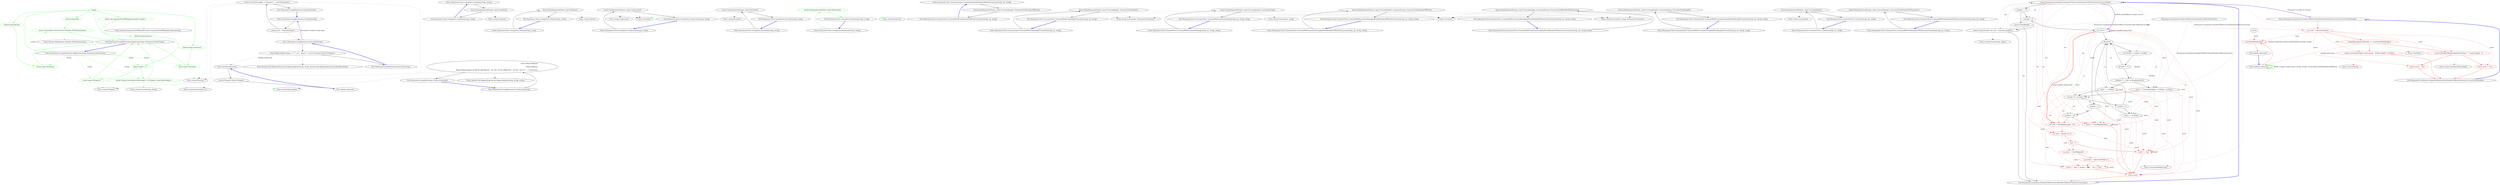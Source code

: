 digraph  {
d1 [label=casing, span="19-19", cluster="Humanizer.CasingExtensions.ApplyCase(string, Humanizer.LetterCasing)", color=green, community=0];
d0 [label="Entry Humanizer.CasingExtensions.ApplyCase(string, Humanizer.LetterCasing)", span="17-17", cluster="Humanizer.CasingExtensions.ApplyCase(string, Humanizer.LetterCasing)"];
d2 [label="LetterCasing.Title", span="21-21", cluster="Humanizer.CasingExtensions.ApplyCase(string, Humanizer.LetterCasing)", color=green, community=0];
d4 [label="LetterCasing.LowerCase", span="24-24", cluster="Humanizer.CasingExtensions.ApplyCase(string, Humanizer.LetterCasing)", color=green, community=0];
d6 [label="LetterCasing.AllCaps", span="27-27", cluster="Humanizer.CasingExtensions.ApplyCase(string, Humanizer.LetterCasing)", color=green, community=0];
d8 [label="LetterCasing.Sentence", span="30-30", cluster="Humanizer.CasingExtensions.ApplyCase(string, Humanizer.LetterCasing)", color=green, community=0];
d12 [label="throw new ArgumentOutOfRangeException(''casing'');", span="37-37", cluster="Humanizer.CasingExtensions.ApplyCase(string, Humanizer.LetterCasing)", color=green, community=0];
d3 [label="return CultureInfo.CurrentCulture.TextInfo.ToTitleCase(input);", span="22-22", cluster="Humanizer.CasingExtensions.ApplyCase(string, Humanizer.LetterCasing)", color=green, community=0];
d13 [label="Exit Humanizer.CasingExtensions.ApplyCase(string, Humanizer.LetterCasing)", span="17-17", cluster="Humanizer.CasingExtensions.ApplyCase(string, Humanizer.LetterCasing)"];
d14 [label="Entry System.Globalization.TextInfo.ToTitleCase(string)", span="0-0", cluster="System.Globalization.TextInfo.ToTitleCase(string)"];
d5 [label="return input.ToLower();", span="25-25", cluster="Humanizer.CasingExtensions.ApplyCase(string, Humanizer.LetterCasing)", color=green, community=0];
d15 [label="Entry string.ToLower()", span="0-0", cluster="string.ToLower()"];
d7 [label="return input.ToUpper();", span="28-28", cluster="Humanizer.CasingExtensions.ApplyCase(string, Humanizer.LetterCasing)", color=green, community=0];
d16 [label="Entry string.ToUpper()", span="0-0", cluster="string.ToUpper()"];
d9 [label="input.Length >= 1", span="31-31", cluster="Humanizer.CasingExtensions.ApplyCase(string, Humanizer.LetterCasing)", color=green, community=0];
d10 [label="return String.Concat(input.Substring(0, 1).ToUpper(), input.Substring(1));", span="32-32", cluster="Humanizer.CasingExtensions.ApplyCase(string, Humanizer.LetterCasing)", color=green, community=0];
d11 [label="return input.ToUpper();", span="34-34", cluster="Humanizer.CasingExtensions.ApplyCase(string, Humanizer.LetterCasing)", color=green, community=0];
d17 [label="Entry string.Substring(int, int)", span="0-0", cluster="string.Substring(int, int)"];
d18 [label="Entry string.Substring(int)", span="0-0", cluster="string.Substring(int)"];
d19 [label="Entry string.Concat(string, string)", span="0-0", cluster="string.Concat(string, string)"];
d20 [label="Entry System.ArgumentOutOfRangeException.ArgumentOutOfRangeException(string)", span="0-0", cluster="System.ArgumentOutOfRangeException.ArgumentOutOfRangeException(string)"];
d34 [label="return word.Substring(0, 1).ToLower() + word.Substring(1);", span="69-69", cluster="Humanizer.CasingExtensions.Camelize(string)"];
d37 [label="return Regex.Replace(\r\n                Regex.Replace(\r\n                    Regex.Replace(input, @''([A-Z]+)([A-Z][a-z])'', ''$1_$2''), @''([a-z\d])([A-Z])'', ''$1_$2''), @''[-\s]'', ''_'').ToLower();", span="79-81", cluster="Humanizer.CasingExtensions.Underscore(string)"];
d30 [label="match.Groups[1].Value.ToUpper()", span="58-58", cluster="lambda expression"];
d33 [label="string word = Pascalize(input)", span="68-68", cluster="Humanizer.CasingExtensions.Camelize(string)"];
d35 [label="Exit Humanizer.CasingExtensions.Camelize(string)", span="66-66", cluster="Humanizer.CasingExtensions.Camelize(string)"];
d36 [label="Entry Humanizer.CasingExtensions.Underscore(string)", span="77-77", cluster="Humanizer.CasingExtensions.Underscore(string)"];
d38 [label="Exit Humanizer.CasingExtensions.Underscore(string)", span="77-77", cluster="Humanizer.CasingExtensions.Underscore(string)"];
d39 [label="Entry System.Text.RegularExpressions.Regex.Replace(string, string, string)", span="0-0", cluster="System.Text.RegularExpressions.Regex.Replace(string, string, string)"];
d29 [label="Entry lambda expression", span="58-58", cluster="lambda expression"];
d31 [label="Exit lambda expression", span="58-58", cluster="lambda expression"];
d32 [label="Entry Humanizer.CasingExtensions.Camelize(string)", span="66-66", cluster="Humanizer.CasingExtensions.Camelize(string)"];
d25 [label="Entry Humanizer.CasingExtensions.Pascalize(string)", span="56-56", cluster="Humanizer.CasingExtensions.Pascalize(string)"];
d26 [label="return Regex.Replace(input, ''(?:^|_)(.)'', match => match.Groups[1].Value.ToUpper());", span="58-58", cluster="Humanizer.CasingExtensions.Pascalize(string)"];
d27 [label="Exit Humanizer.CasingExtensions.Pascalize(string)", span="56-56", cluster="Humanizer.CasingExtensions.Pascalize(string)"];
d28 [label="Entry System.Text.RegularExpressions.Regex.Replace(string, string, System.Text.RegularExpressions.MatchEvaluator)", span="0-0", cluster="System.Text.RegularExpressions.Regex.Replace(string, string, System.Text.RegularExpressions.MatchEvaluator)"];
m0_9 [label="Entry Humanizer.Tests.CasingTests.Camelize(string, string)", span="40-40", cluster="Humanizer.Tests.CasingTests.Camelize(string, string)", file="CasingTests.cs"];
m0_10 [label="Assert.Equal(expectedOutput, input.Camelize())", span="42-42", cluster="Humanizer.Tests.CasingTests.Camelize(string, string)", file="CasingTests.cs"];
m0_11 [label="Exit Humanizer.Tests.CasingTests.Camelize(string, string)", span="40-40", cluster="Humanizer.Tests.CasingTests.Camelize(string, string)", file="CasingTests.cs"];
m0_13 [label="Entry Humanizer.Tests.CasingTests.Titleize(string, string)", span="53-53", cluster="Humanizer.Tests.CasingTests.Titleize(string, string)", file="CasingTests.cs"];
m0_14 [label="Assert.Equal(expectedOuput, input.Titleize())", span="55-55", cluster="Humanizer.Tests.CasingTests.Titleize(string, string)", file="CasingTests.cs"];
m0_15 [label="Exit Humanizer.Tests.CasingTests.Titleize(string, string)", span="53-53", cluster="Humanizer.Tests.CasingTests.Titleize(string, string)", file="CasingTests.cs"];
m0_12 [label="Entry string.Camelize()", span="66-66", cluster="string.Camelize()", file="CasingTests.cs"];
m0_20 [label="Entry string.Underscore()", span="77-77", cluster="string.Underscore()", file="CasingTests.cs"];
m0_17 [label="Entry Humanizer.Tests.CasingTests.Underscore(string, string)", span="64-64", cluster="Humanizer.Tests.CasingTests.Underscore(string, string)", file="CasingTests.cs"];
m0_18 [label="Assert.Equal(expectedOuput, input.Underscore())", span="66-66", cluster="Humanizer.Tests.CasingTests.Underscore(string, string)", file="CasingTests.cs"];
m0_19 [label="Exit Humanizer.Tests.CasingTests.Underscore(string, string)", span="64-64", cluster="Humanizer.Tests.CasingTests.Underscore(string, string)", file="CasingTests.cs"];
m0_3 [label="Entry string.Dasherize()", span="89-89", cluster="string.Dasherize()", file="CasingTests.cs"];
m0_4 [label="Entry Unk.Equal", span="", cluster="Unk.Equal", file="CasingTests.cs"];
m0_5 [label="Entry Humanizer.Tests.CasingTests.Pascalize(string, string)", span="26-26", cluster="Humanizer.Tests.CasingTests.Pascalize(string, string)", file="CasingTests.cs"];
m0_6 [label="Assert.Equal(expectedOutput, input.Pascalize())", span="28-28", cluster="Humanizer.Tests.CasingTests.Pascalize(string, string)", file="CasingTests.cs"];
m0_7 [label="Exit Humanizer.Tests.CasingTests.Pascalize(string, string)", span="26-26", cluster="Humanizer.Tests.CasingTests.Pascalize(string, string)", file="CasingTests.cs"];
m0_8 [label="Entry string.Pascalize()", span="56-56", cluster="string.Pascalize()", file="CasingTests.cs"];
m0_0 [label="Entry Humanizer.Tests.CasingTests.Dasherize(string, string)", span="13-13", cluster="Humanizer.Tests.CasingTests.Dasherize(string, string)", file="CasingTests.cs"];
m0_1 [label="Assert.Equal(expectedOutput, input.Dasherize())", span="15-15", cluster="Humanizer.Tests.CasingTests.Dasherize(string, string)", color=green, community=0, file="CasingTests.cs"];
m0_2 [label="Exit Humanizer.Tests.CasingTests.Dasherize(string, string)", span="13-13", cluster="Humanizer.Tests.CasingTests.Dasherize(string, string)", file="CasingTests.cs"];
m0_16 [label="Entry string.Titleize()", span="46-46", cluster="string.Titleize()", file="CasingTests.cs"];
m1_12 [label="Entry Humanizer.Tests.TruncatorTests.TruncateWithFixedNumberOfWordsTruncator(string, int, string)", span="51-51", cluster="Humanizer.Tests.TruncatorTests.TruncateWithFixedNumberOfWordsTruncator(string, int, string)", file="InflectorExtensions.cs"];
m1_13 [label="Assert.Equal(expectedOutput, input.Truncate(length, Truncator.FixedNumberOfWords))", span="53-53", cluster="Humanizer.Tests.TruncatorTests.TruncateWithFixedNumberOfWordsTruncator(string, int, string)", file="InflectorExtensions.cs"];
m1_14 [label="Exit Humanizer.Tests.TruncatorTests.TruncateWithFixedNumberOfWordsTruncator(string, int, string)", span="51-51", cluster="Humanizer.Tests.TruncatorTests.TruncateWithFixedNumberOfWordsTruncator(string, int, string)", file="InflectorExtensions.cs"];
m1_15 [label="Entry Humanizer.Tests.TruncatorTests.TruncateWithTruncationString(string, int, string, string)", span="65-65", cluster="Humanizer.Tests.TruncatorTests.TruncateWithTruncationString(string, int, string, string)", file="InflectorExtensions.cs"];
m1_16 [label="Assert.Equal(expectedOutput, input.Truncate(length, truncationString))", span="67-67", cluster="Humanizer.Tests.TruncatorTests.TruncateWithTruncationString(string, int, string, string)", file="InflectorExtensions.cs"];
m1_17 [label="Exit Humanizer.Tests.TruncatorTests.TruncateWithTruncationString(string, int, string, string)", span="65-65", cluster="Humanizer.Tests.TruncatorTests.TruncateWithTruncationString(string, int, string, string)", file="InflectorExtensions.cs"];
m1_8 [label="Entry string.Truncate(int, Humanizer.ITruncator)", span="27-27", cluster="string.Truncate(int, Humanizer.ITruncator)", file="InflectorExtensions.cs"];
m1_22 [label="Entry string.Truncate(int, string, Humanizer.ITruncator)", span="52-52", cluster="string.Truncate(int, string, Humanizer.ITruncator)", file="InflectorExtensions.cs"];
m1_4 [label="Entry Unk.Equal", span="", cluster="Unk.Equal", file="InflectorExtensions.cs"];
m1_26 [label="Entry Humanizer.Tests.TruncatorTests.TruncateWithTruncationStringAndFixedNumberOfWordsTruncator(string, int, string, string)", span="110-110", cluster="Humanizer.Tests.TruncatorTests.TruncateWithTruncationStringAndFixedNumberOfWordsTruncator(string, int, string, string)", file="InflectorExtensions.cs"];
m1_27 [label="Assert.Equal(expectedOutput, input.Truncate(length, truncationString, Truncator.FixedNumberOfWords))", span="112-112", cluster="Humanizer.Tests.TruncatorTests.TruncateWithTruncationStringAndFixedNumberOfWordsTruncator(string, int, string, string)", file="InflectorExtensions.cs"];
m1_28 [label="Exit Humanizer.Tests.TruncatorTests.TruncateWithTruncationStringAndFixedNumberOfWordsTruncator(string, int, string, string)", span="110-110", cluster="Humanizer.Tests.TruncatorTests.TruncateWithTruncationStringAndFixedNumberOfWordsTruncator(string, int, string, string)", file="InflectorExtensions.cs"];
m1_5 [label="Entry Humanizer.Tests.TruncatorTests.TruncateWithFixedLengthTruncator(string, int, string)", span="26-26", cluster="Humanizer.Tests.TruncatorTests.TruncateWithFixedLengthTruncator(string, int, string)", file="InflectorExtensions.cs"];
m1_6 [label="Assert.Equal(expectedOutput, input.Truncate(length, Truncator.FixedLength))", span="28-28", cluster="Humanizer.Tests.TruncatorTests.TruncateWithFixedLengthTruncator(string, int, string)", file="InflectorExtensions.cs"];
m1_7 [label="Exit Humanizer.Tests.TruncatorTests.TruncateWithFixedLengthTruncator(string, int, string)", span="26-26", cluster="Humanizer.Tests.TruncatorTests.TruncateWithFixedLengthTruncator(string, int, string)", file="InflectorExtensions.cs"];
m1_23 [label="Entry Humanizer.Tests.TruncatorTests.TruncateWithTruncationStringAndFixedNumberOfCharactersTruncator(string, int, string, string)", span="95-95", cluster="Humanizer.Tests.TruncatorTests.TruncateWithTruncationStringAndFixedNumberOfCharactersTruncator(string, int, string, string)", file="InflectorExtensions.cs"];
m1_24 [label="Assert.Equal(expectedOutput, input.Truncate(length, truncationString, Truncator.FixedNumberOfCharacters))", span="97-97", cluster="Humanizer.Tests.TruncatorTests.TruncateWithTruncationStringAndFixedNumberOfCharactersTruncator(string, int, string, string)", file="InflectorExtensions.cs"];
m1_25 [label="Exit Humanizer.Tests.TruncatorTests.TruncateWithTruncationStringAndFixedNumberOfCharactersTruncator(string, int, string, string)", span="95-95", cluster="Humanizer.Tests.TruncatorTests.TruncateWithTruncationStringAndFixedNumberOfCharactersTruncator(string, int, string, string)", file="InflectorExtensions.cs"];
m1_0 [label="Entry Humanizer.Tests.TruncatorTests.Truncate(string, int, string)", span="14-14", cluster="Humanizer.Tests.TruncatorTests.Truncate(string, int, string)", file="InflectorExtensions.cs"];
m1_1 [label="Assert.Equal(expectedOutput, input.Truncate(length))", span="16-16", cluster="Humanizer.Tests.TruncatorTests.Truncate(string, int, string)", file="InflectorExtensions.cs"];
m1_2 [label="Exit Humanizer.Tests.TruncatorTests.Truncate(string, int, string)", span="14-14", cluster="Humanizer.Tests.TruncatorTests.Truncate(string, int, string)", file="InflectorExtensions.cs"];
m1_18 [label="Entry string.Truncate(int, string)", span="39-39", cluster="string.Truncate(int, string)", file="InflectorExtensions.cs"];
m1_3 [label="Entry string.Truncate(int)", span="15-15", cluster="string.Truncate(int)", file="InflectorExtensions.cs"];
m1_19 [label="Entry Humanizer.Tests.TruncatorTests.TruncateWithTruncationStringAndFixedLengthTruncator(string, int, string, string)", span="80-80", cluster="Humanizer.Tests.TruncatorTests.TruncateWithTruncationStringAndFixedLengthTruncator(string, int, string, string)", file="InflectorExtensions.cs"];
m1_20 [label="Assert.Equal(expectedOutput, input.Truncate(length, truncationString, Truncator.FixedLength))", span="82-82", cluster="Humanizer.Tests.TruncatorTests.TruncateWithTruncationStringAndFixedLengthTruncator(string, int, string, string)", file="InflectorExtensions.cs"];
m1_21 [label="Exit Humanizer.Tests.TruncatorTests.TruncateWithTruncationStringAndFixedLengthTruncator(string, int, string, string)", span="80-80", cluster="Humanizer.Tests.TruncatorTests.TruncateWithTruncationStringAndFixedLengthTruncator(string, int, string, string)", file="InflectorExtensions.cs"];
m1_9 [label="Entry Humanizer.Tests.TruncatorTests.TruncateWithFixedNumberOfCharactersTruncator(string, int, string)", span="38-38", cluster="Humanizer.Tests.TruncatorTests.TruncateWithFixedNumberOfCharactersTruncator(string, int, string)", file="InflectorExtensions.cs"];
m1_10 [label="Assert.Equal(expectedOutput, input.Truncate(length, Truncator.FixedNumberOfCharacters))", span="40-40", cluster="Humanizer.Tests.TruncatorTests.TruncateWithFixedNumberOfCharactersTruncator(string, int, string)", file="InflectorExtensions.cs"];
m1_11 [label="Exit Humanizer.Tests.TruncatorTests.TruncateWithFixedNumberOfCharactersTruncator(string, int, string)", span="38-38", cluster="Humanizer.Tests.TruncatorTests.TruncateWithFixedNumberOfCharactersTruncator(string, int, string)", file="InflectorExtensions.cs"];
m4_0 [label="Entry Humanizer.Localisation.NumberToWords.DutchNumberToWordsConverter.Convert(int)", span="33-33", cluster="Humanizer.Localisation.NumberToWords.DutchNumberToWordsConverter.Convert(int)", file="StringHumanizeExtensions.cs"];
m4_1 [label="number == 0", span="35-35", cluster="Humanizer.Localisation.NumberToWords.DutchNumberToWordsConverter.Convert(int)", file="StringHumanizeExtensions.cs"];
m4_3 [label="number < 0", span="38-38", cluster="Humanizer.Localisation.NumberToWords.DutchNumberToWordsConverter.Convert(int)", file="StringHumanizeExtensions.cs"];
m4_4 [label="return string.Format(''min {0}'', Convert(-number));", span="39-39", cluster="Humanizer.Localisation.NumberToWords.DutchNumberToWordsConverter.Convert(int)", file="StringHumanizeExtensions.cs"];
m4_7 [label="var divided = number / m.Value", span="45-45", cluster="Humanizer.Localisation.NumberToWords.DutchNumberToWordsConverter.Convert(int)", file="StringHumanizeExtensions.cs"];
m4_12 [label="number %= m.Value", span="55-55", cluster="Humanizer.Localisation.NumberToWords.DutchNumberToWordsConverter.Convert(int)", file="StringHumanizeExtensions.cs"];
m4_15 [label="number > 0", span="60-60", cluster="Humanizer.Localisation.NumberToWords.DutchNumberToWordsConverter.Convert(int)", file="StringHumanizeExtensions.cs"];
m4_16 [label="number < 20", span="62-62", cluster="Humanizer.Localisation.NumberToWords.DutchNumberToWordsConverter.Convert(int)", file="StringHumanizeExtensions.cs"];
m4_17 [label="word += UnitsMap[number]", span="63-63", cluster="Humanizer.Localisation.NumberToWords.DutchNumberToWordsConverter.Convert(int)", color=red, community=0, file="StringHumanizeExtensions.cs"];
m4_18 [label="var tens = TensMap[number / 10]", span="66-66", cluster="Humanizer.Localisation.NumberToWords.DutchNumberToWordsConverter.Convert(int)", color=red, community=0, file="StringHumanizeExtensions.cs"];
m4_19 [label="var unit = number % 10", span="67-67", cluster="Humanizer.Localisation.NumberToWords.DutchNumberToWordsConverter.Convert(int)", color=red, community=0, file="StringHumanizeExtensions.cs"];
m4_2 [label="return UnitsMap[0];", span="36-36", cluster="Humanizer.Localisation.NumberToWords.DutchNumberToWordsConverter.Convert(int)", file="StringHumanizeExtensions.cs"];
m4_5 [label="var word = ''''", span="41-41", cluster="Humanizer.Localisation.NumberToWords.DutchNumberToWordsConverter.Convert(int)", file="StringHumanizeExtensions.cs"];
m4_6 [label=Hunderds, span="43-43", cluster="Humanizer.Localisation.NumberToWords.DutchNumberToWordsConverter.Convert(int)", file="StringHumanizeExtensions.cs"];
m4_10 [label="word += m.Name", span="51-51", cluster="Humanizer.Localisation.NumberToWords.DutchNumberToWordsConverter.Convert(int)", file="StringHumanizeExtensions.cs"];
m4_11 [label="word += Convert(divided) + m.Prefix + m.Name", span="53-53", cluster="Humanizer.Localisation.NumberToWords.DutchNumberToWordsConverter.Convert(int)", file="StringHumanizeExtensions.cs"];
m4_23 [label="word += units + (trema ? ''�n'' : ''en'') + tens", span="72-72", cluster="Humanizer.Localisation.NumberToWords.DutchNumberToWordsConverter.Convert(int)", color=red, community=0, file="StringHumanizeExtensions.cs"];
m4_24 [label="word += tens", span="75-75", cluster="Humanizer.Localisation.NumberToWords.DutchNumberToWordsConverter.Convert(int)", color=red, community=0, file="StringHumanizeExtensions.cs"];
m4_25 [label="return word;", span="79-79", cluster="Humanizer.Localisation.NumberToWords.DutchNumberToWordsConverter.Convert(int)", color=red, community=0, file="StringHumanizeExtensions.cs"];
m4_9 [label="divided == 1 && !m.DisplayOneUnit", span="50-50", cluster="Humanizer.Localisation.NumberToWords.DutchNumberToWordsConverter.Convert(int)", file="StringHumanizeExtensions.cs"];
m4_14 [label="word += m.Postfix", span="57-57", cluster="Humanizer.Localisation.NumberToWords.DutchNumberToWordsConverter.Convert(int)", file="StringHumanizeExtensions.cs"];
m4_8 [label="divided <= 0", span="47-47", cluster="Humanizer.Localisation.NumberToWords.DutchNumberToWordsConverter.Convert(int)", file="StringHumanizeExtensions.cs"];
m4_13 [label="number > 0", span="56-56", cluster="Humanizer.Localisation.NumberToWords.DutchNumberToWordsConverter.Convert(int)", file="StringHumanizeExtensions.cs"];
m4_20 [label="unit > 0", span="68-68", cluster="Humanizer.Localisation.NumberToWords.DutchNumberToWordsConverter.Convert(int)", color=red, community=0, file="StringHumanizeExtensions.cs"];
m4_21 [label="var units = UnitsMap[unit]", span="70-70", cluster="Humanizer.Localisation.NumberToWords.DutchNumberToWordsConverter.Convert(int)", color=red, community=0, file="StringHumanizeExtensions.cs"];
m4_22 [label="var trema = units.EndsWith(''e'')", span="71-71", cluster="Humanizer.Localisation.NumberToWords.DutchNumberToWordsConverter.Convert(int)", color=red, community=0, file="StringHumanizeExtensions.cs"];
m4_26 [label="Exit Humanizer.Localisation.NumberToWords.DutchNumberToWordsConverter.Convert(int)", span="33-33", cluster="Humanizer.Localisation.NumberToWords.DutchNumberToWordsConverter.Convert(int)", file="StringHumanizeExtensions.cs"];
m4_28 [label="Entry string.EndsWith(string)", span="0-0", cluster="string.EndsWith(string)", file="StringHumanizeExtensions.cs"];
m4_38 [label="Entry Unk.Substring", span="", cluster="Unk.Substring", file="StringHumanizeExtensions.cs"];
m4_29 [label="Entry Humanizer.Localisation.NumberToWords.DutchNumberToWordsConverter.ConvertToOrdinal(int)", span="91-91", cluster="Humanizer.Localisation.NumberToWords.DutchNumberToWordsConverter.ConvertToOrdinal(int)", file="StringHumanizeExtensions.cs"];
m4_30 [label="var word = Convert(number)", span="93-93", cluster="Humanizer.Localisation.NumberToWords.DutchNumberToWordsConverter.ConvertToOrdinal(int)", color=red, community=0, file="StringHumanizeExtensions.cs"];
m4_31 [label="OrdinalExceptions.Where(kv => word.EndsWith(kv.Key))", span="95-95", cluster="Humanizer.Localisation.NumberToWords.DutchNumberToWordsConverter.ConvertToOrdinal(int)", color=red, community=0, file="StringHumanizeExtensions.cs"];
m4_32 [label="return word.Substring(0, word.Length - kv.Key.Length) + kv.Value;", span="98-98", cluster="Humanizer.Localisation.NumberToWords.DutchNumberToWordsConverter.ConvertToOrdinal(int)", color=red, community=0, file="StringHumanizeExtensions.cs"];
m4_33 [label="word.LastIndexOfAny(EndingCharForSte) == (word.Length - 1)", span="104-104", cluster="Humanizer.Localisation.NumberToWords.DutchNumberToWordsConverter.ConvertToOrdinal(int)", color=red, community=0, file="StringHumanizeExtensions.cs"];
m4_34 [label="return word + ''ste'';", span="105-105", cluster="Humanizer.Localisation.NumberToWords.DutchNumberToWordsConverter.ConvertToOrdinal(int)", color=red, community=0, file="StringHumanizeExtensions.cs"];
m4_35 [label="return word + ''de'';", span="107-107", cluster="Humanizer.Localisation.NumberToWords.DutchNumberToWordsConverter.ConvertToOrdinal(int)", color=red, community=0, file="StringHumanizeExtensions.cs"];
m4_36 [label="Exit Humanizer.Localisation.NumberToWords.DutchNumberToWordsConverter.ConvertToOrdinal(int)", span="91-91", cluster="Humanizer.Localisation.NumberToWords.DutchNumberToWordsConverter.ConvertToOrdinal(int)", file="StringHumanizeExtensions.cs"];
m4_40 [label="Entry lambda expression", span="95-95", cluster="lambda expression", file="StringHumanizeExtensions.cs"];
m4_41 [label="word.EndsWith(kv.Key)", span="95-95", cluster="lambda expression", color=red, community=0, file="StringHumanizeExtensions.cs"];
m4_42 [label="Exit lambda expression", span="95-95", cluster="lambda expression", file="StringHumanizeExtensions.cs"];
m4_39 [label="Entry string.LastIndexOfAny(char[])", span="0-0", cluster="string.LastIndexOfAny(char[])", file="StringHumanizeExtensions.cs"];
m4_27 [label="Entry string.Format(string, object)", span="0-0", cluster="string.Format(string, object)", file="StringHumanizeExtensions.cs"];
m4_37 [label="Entry Unk.Where", span="", cluster="Unk.Where", file="StringHumanizeExtensions.cs"];
m4_43 [label="Humanizer.Localisation.NumberToWords.DutchNumberToWordsConverter", span="", file="StringHumanizeExtensions.cs"];
m4_44 [label=word, span="", file="StringHumanizeExtensions.cs"];
d1 -> d2  [key=0, style=solid, color=green];
d1 -> d4  [key=0, style=solid, color=green];
d1 -> d6  [key=0, style=solid, color=green];
d1 -> d8  [key=0, style=solid, color=green];
d1 -> d12  [key=0, style=solid, color=green];
d0 -> d1  [key=0, style=solid, color=green];
d0 -> d3  [key=1, style=dashed, color=green, label=string];
d0 -> d5  [key=1, style=dashed, color=green, label=string];
d0 -> d7  [key=1, style=dashed, color=green, label=string];
d0 -> d9  [key=1, style=dashed, color=green, label=string];
d0 -> d10  [key=1, style=dashed, color=green, label=string];
d0 -> d11  [key=1, style=dashed, color=green, label=string];
d2 -> d3  [key=0, style=solid, color=green];
d4 -> d5  [key=0, style=solid, color=green];
d6 -> d7  [key=0, style=solid, color=green];
d8 -> d9  [key=0, style=solid, color=green];
d12 -> d13  [key=0, style=solid, color=green];
d12 -> d20  [key=2, style=dotted, color=green];
d3 -> d13  [key=0, style=solid, color=green];
d3 -> d14  [key=2, style=dotted, color=green];
d13 -> d0  [key=0, style=bold, color=blue];
d5 -> d13  [key=0, style=solid, color=green];
d5 -> d15  [key=2, style=dotted, color=green];
d7 -> d13  [key=0, style=solid, color=green];
d7 -> d16  [key=2, style=dotted, color=green];
d9 -> d10  [key=0, style=solid, color=green];
d9 -> d11  [key=0, style=solid, color=green];
d10 -> d13  [key=0, style=solid, color=green];
d10 -> d17  [key=2, style=dotted, color=green];
d10 -> d16  [key=2, style=dotted, color=green];
d10 -> d18  [key=2, style=dotted, color=green];
d10 -> d19  [key=2, style=dotted, color=green];
d11 -> d13  [key=0, style=solid, color=green];
d11 -> d16  [key=2, style=dotted, color=green];
d34 -> d15  [key=2, style=dotted];
d34 -> d17  [key=2, style=dotted];
d34 -> d18  [key=2, style=dotted];
d34 -> d35  [key=0, style=solid];
d37 -> d15  [key=2, style=dotted];
d37 -> d38  [key=0, style=solid];
d37 -> d39  [key=2, style=dotted];
d30 -> d16  [key=2, style=dotted];
d30 -> d31  [key=0, style=solid];
d33 -> d34  [key=0, style=solid];
d33 -> d25  [key=2, style=dotted];
d35 -> d32  [key=0, style=bold, color=blue];
d36 -> d37  [key=0, style=solid];
d38 -> d36  [key=0, style=bold, color=blue];
d29 -> d30  [key=0, style=solid];
d31 -> d29  [key=0, style=bold, color=blue];
d32 -> d33  [key=0, style=solid];
d25 -> d32  [key=3, color=darkorchid, style=bold, label="Parameter variable string input"];
d25 -> d26  [key=0, style=solid];
d26 -> d29  [key=1, style=dashed, color=darkseagreen4, label="lambda expression"];
d26 -> d27  [key=0, style=solid];
d26 -> d28  [key=2, style=dotted];
d27 -> d25  [key=0, style=bold, color=blue];
m0_9 -> m0_10  [key=0, style=solid];
m0_10 -> m0_4  [key=2, style=dotted];
m0_10 -> m0_11  [key=0, style=solid];
m0_10 -> m0_12  [key=2, style=dotted];
m0_11 -> m0_9  [key=0, style=bold, color=blue];
m0_13 -> m0_14  [key=0, style=solid];
m0_14 -> m0_4  [key=2, style=dotted];
m0_14 -> m0_15  [key=0, style=solid];
m0_14 -> m0_16  [key=2, style=dotted];
m0_15 -> m0_13  [key=0, style=bold, color=blue];
m0_17 -> m0_18  [key=0, style=solid];
m0_18 -> m0_4  [key=2, style=dotted];
m0_18 -> m0_19  [key=0, style=solid];
m0_18 -> m0_20  [key=2, style=dotted];
m0_19 -> m0_17  [key=0, style=bold, color=blue];
m0_5 -> m0_6  [key=0, style=solid];
m0_6 -> m0_4  [key=2, style=dotted];
m0_6 -> m0_7  [key=0, style=solid];
m0_6 -> m0_8  [key=2, style=dotted];
m0_7 -> m0_5  [key=0, style=bold, color=blue];
m0_0 -> m0_1  [key=0, style=solid, color=green];
m0_1 -> m0_2  [key=0, style=solid, color=green];
m0_1 -> m0_3  [key=2, style=dotted, color=green];
m0_1 -> m0_4  [key=2, style=dotted, color=green];
m0_2 -> m0_0  [key=0, style=bold, color=blue];
m1_12 -> m1_13  [key=0, style=solid];
m1_13 -> m1_14  [key=0, style=solid];
m1_13 -> m1_8  [key=2, style=dotted];
m1_13 -> m1_4  [key=2, style=dotted];
m1_14 -> m1_12  [key=0, style=bold, color=blue];
m1_15 -> m1_16  [key=0, style=solid];
m1_16 -> m1_17  [key=0, style=solid];
m1_16 -> m1_18  [key=2, style=dotted];
m1_16 -> m1_4  [key=2, style=dotted];
m1_17 -> m1_15  [key=0, style=bold, color=blue];
m1_26 -> m1_27  [key=0, style=solid];
m1_27 -> m1_28  [key=0, style=solid];
m1_27 -> m1_22  [key=2, style=dotted];
m1_27 -> m1_4  [key=2, style=dotted];
m1_28 -> m1_26  [key=0, style=bold, color=blue];
m1_5 -> m1_6  [key=0, style=solid];
m1_6 -> m1_7  [key=0, style=solid];
m1_6 -> m1_8  [key=2, style=dotted];
m1_6 -> m1_4  [key=2, style=dotted];
m1_7 -> m1_5  [key=0, style=bold, color=blue];
m1_23 -> m1_24  [key=0, style=solid];
m1_24 -> m1_25  [key=0, style=solid];
m1_24 -> m1_22  [key=2, style=dotted];
m1_24 -> m1_4  [key=2, style=dotted];
m1_25 -> m1_23  [key=0, style=bold, color=blue];
m1_0 -> m1_1  [key=0, style=solid];
m1_1 -> m1_2  [key=0, style=solid];
m1_1 -> m1_3  [key=2, style=dotted];
m1_1 -> m1_4  [key=2, style=dotted];
m1_2 -> m1_0  [key=0, style=bold, color=blue];
m1_19 -> m1_20  [key=0, style=solid];
m1_20 -> m1_21  [key=0, style=solid];
m1_20 -> m1_22  [key=2, style=dotted];
m1_20 -> m1_4  [key=2, style=dotted];
m1_21 -> m1_19  [key=0, style=bold, color=blue];
m1_9 -> m1_10  [key=0, style=solid];
m1_10 -> m1_11  [key=0, style=solid];
m1_10 -> m1_8  [key=2, style=dotted];
m1_10 -> m1_4  [key=2, style=dotted];
m1_11 -> m1_9  [key=0, style=bold, color=blue];
m4_0 -> m4_1  [key=0, style=solid];
m4_0 -> m4_3  [key=1, style=dashed, color=darkseagreen4, label=int];
m4_0 -> m4_4  [key=1, style=dashed, color=darkseagreen4, label=int];
m4_0 -> m4_7  [key=1, style=dashed, color=darkseagreen4, label=int];
m4_0 -> m4_12  [key=1, style=dashed, color=darkseagreen4, label=int];
m4_0 -> m4_15  [key=1, style=dashed, color=darkseagreen4, label=int];
m4_0 -> m4_16  [key=1, style=dashed, color=darkseagreen4, label=int];
m4_0 -> m4_17  [key=1, style=dashed, color=red, label=int];
m4_0 -> m4_18  [key=1, style=dashed, color=red, label=int];
m4_0 -> m4_19  [key=1, style=dashed, color=red, label=int];
m4_0 -> m4_29  [key=3, color=darkorchid, style=bold, label="Parameter variable int number"];
m4_0 -> m4_5  [key=3, color=darkorchid, style=bold, label="method methodReturn string Convert"];
m4_1 -> m4_2  [key=0, style=solid];
m4_1 -> m4_3  [key=0, style=solid];
m4_3 -> m4_4  [key=0, style=solid];
m4_3 -> m4_5  [key=0, style=solid];
m4_4 -> m4_26  [key=0, style=solid];
m4_4 -> m4_0  [key=2, style=dotted];
m4_4 -> m4_27  [key=2, style=dotted];
m4_7 -> m4_8  [key=0, style=solid];
m4_7 -> m4_9  [key=1, style=dashed, color=darkseagreen4, label=divided];
m4_7 -> m4_11  [key=1, style=dashed, color=darkseagreen4, label=divided];
m4_12 -> m4_13  [key=0, style=solid];
m4_12 -> m4_12  [key=1, style=dashed, color=darkseagreen4, label=int];
m4_12 -> m4_15  [key=1, style=dashed, color=darkseagreen4, label=int];
m4_12 -> m4_16  [key=1, style=dashed, color=darkseagreen4, label=int];
m4_12 -> m4_17  [key=1, style=dashed, color=red, label=int];
m4_12 -> m4_18  [key=1, style=dashed, color=red, label=int];
m4_12 -> m4_19  [key=1, style=dashed, color=red, label=int];
m4_15 -> m4_16  [key=0, style=solid];
m4_15 -> m4_25  [key=0, style=solid, color=red];
m4_16 -> m4_17  [key=0, style=solid, color=red];
m4_16 -> m4_18  [key=0, style=solid, color=red];
m4_17 -> m4_25  [key=0, style=solid, color=red];
m4_17 -> m4_17  [key=1, style=dashed, color=red, label=word];
m4_18 -> m4_19  [key=0, style=solid, color=red];
m4_18 -> m4_23  [key=1, style=dashed, color=red, label=tens];
m4_18 -> m4_24  [key=1, style=dashed, color=red, label=tens];
m4_19 -> m4_20  [key=0, style=solid, color=red];
m4_19 -> m4_21  [key=1, style=dashed, color=red, label=unit];
m4_2 -> m4_26  [key=0, style=solid];
m4_5 -> m4_6  [key=0, style=solid];
m4_5 -> m4_10  [key=1, style=dashed, color=darkseagreen4, label=word];
m4_5 -> m4_11  [key=1, style=dashed, color=darkseagreen4, label=word];
m4_5 -> m4_17  [key=1, style=dashed, color=red, label=word];
m4_5 -> m4_23  [key=1, style=dashed, color=red, label=word];
m4_5 -> m4_24  [key=1, style=dashed, color=red, label=word];
m4_5 -> m4_25  [key=1, style=dashed, color=red, label=word];
m4_5 -> m4_5  [key=3, color=darkorchid, style=bold, label="Local variable string word"];
m4_5 -> m4_18  [key=3, color=red, style=bold, label="Local variable string word"];
m4_6 -> m4_7  [key=0, style=solid];
m4_6 -> m4_15  [key=0, style=solid];
m4_6 -> m4_9  [key=1, style=dashed, color=darkseagreen4, label=m];
m4_6 -> m4_10  [key=1, style=dashed, color=darkseagreen4, label=m];
m4_6 -> m4_11  [key=1, style=dashed, color=darkseagreen4, label=m];
m4_6 -> m4_12  [key=1, style=dashed, color=darkseagreen4, label=m];
m4_6 -> m4_14  [key=1, style=dashed, color=darkseagreen4, label=m];
m4_10 -> m4_12  [key=0, style=solid];
m4_10 -> m4_10  [key=1, style=dashed, color=darkseagreen4, label=word];
m4_10 -> m4_14  [key=1, style=dashed, color=darkseagreen4, label=word];
m4_10 -> m4_17  [key=1, style=dashed, color=red, label=word];
m4_10 -> m4_23  [key=1, style=dashed, color=red, label=word];
m4_10 -> m4_24  [key=1, style=dashed, color=red, label=word];
m4_10 -> m4_25  [key=1, style=dashed, color=red, label=word];
m4_11 -> m4_12  [key=0, style=solid];
m4_11 -> m4_0  [key=2, style=dotted];
m4_11 -> m4_11  [key=1, style=dashed, color=darkseagreen4, label=word];
m4_11 -> m4_14  [key=1, style=dashed, color=darkseagreen4, label=word];
m4_11 -> m4_17  [key=1, style=dashed, color=red, label=word];
m4_11 -> m4_23  [key=1, style=dashed, color=red, label=word];
m4_11 -> m4_24  [key=1, style=dashed, color=red, label=word];
m4_11 -> m4_25  [key=1, style=dashed, color=red, label=word];
m4_23 -> m4_25  [key=0, style=solid, color=red];
m4_23 -> m4_23  [key=1, style=dashed, color=red, label=word];
m4_24 -> m4_25  [key=0, style=solid, color=red];
m4_24 -> m4_24  [key=1, style=dashed, color=red, label=word];
m4_25 -> m4_26  [key=0, style=solid, color=red];
m4_9 -> m4_10  [key=0, style=solid];
m4_9 -> m4_11  [key=0, style=solid];
m4_14 -> m4_6  [key=0, style=solid];
m4_14 -> m4_14  [key=1, style=dashed, color=darkseagreen4, label=word];
m4_14 -> m4_17  [key=1, style=dashed, color=red, label=word];
m4_14 -> m4_23  [key=1, style=dashed, color=red, label=word];
m4_14 -> m4_24  [key=1, style=dashed, color=red, label=word];
m4_14 -> m4_25  [key=1, style=dashed, color=red, label=word];
m4_8 -> m4_9  [key=0, style=solid];
m4_8 -> m4_6  [key=0, style=solid];
m4_13 -> m4_14  [key=0, style=solid];
m4_13 -> m4_6  [key=0, style=solid];
m4_20 -> m4_21  [key=0, style=solid, color=red];
m4_20 -> m4_24  [key=0, style=solid, color=red];
m4_21 -> m4_22  [key=0, style=solid, color=red];
m4_21 -> m4_23  [key=1, style=dashed, color=red, label=units];
m4_22 -> m4_23  [key=0, style=solid, color=red];
m4_22 -> m4_28  [key=2, style=dotted, color=red];
m4_26 -> m4_0  [key=0, style=bold, color=blue];
m4_29 -> m4_30  [key=0, style=solid, color=red];
m4_30 -> m4_31  [key=0, style=solid, color=red];
m4_30 -> m4_0  [key=2, style=dotted, color=red];
m4_30 -> m4_41  [key=1, style=dashed, color=red, label=word];
m4_30 -> m4_32  [key=1, style=dashed, color=red, label=word];
m4_30 -> m4_33  [key=1, style=dashed, color=red, label=word];
m4_30 -> m4_34  [key=1, style=dashed, color=red, label=word];
m4_30 -> m4_35  [key=1, style=dashed, color=red, label=word];
m4_31 -> m4_32  [key=0, style=solid, color=red];
m4_31 -> m4_33  [key=0, style=solid, color=red];
m4_31 -> m4_37  [key=2, style=dotted, color=red];
m4_31 -> m4_40  [key=1, style=dashed, color=red, label="lambda expression"];
m4_32 -> m4_36  [key=0, style=solid, color=red];
m4_32 -> m4_38  [key=2, style=dotted, color=red];
m4_33 -> m4_34  [key=0, style=solid, color=red];
m4_33 -> m4_35  [key=0, style=solid, color=red];
m4_33 -> m4_39  [key=2, style=dotted, color=red];
m4_34 -> m4_36  [key=0, style=solid, color=red];
m4_35 -> m4_36  [key=0, style=solid, color=red];
m4_36 -> m4_29  [key=0, style=bold, color=blue];
m4_40 -> m4_41  [key=0, style=solid, color=red];
m4_40 -> m4_40  [key=3, color=green, style=bold, label="Field variable System.Func<string, string> FromUnderscoreDashSeparatedWords"];
m4_41 -> m4_42  [key=0, style=solid, color=red];
m4_41 -> m4_28  [key=2, style=dotted, color=red];
m4_41 -> m4_41  [key=1, style=dashed, color=red, label="System.Collections.Generic.KeyValuePair<string, string>"];
m4_42 -> m4_40  [key=0, style=bold, color=blue];
m4_43 -> m4_4  [key=1, style=dashed, color=darkseagreen4, label="Humanizer.Localisation.NumberToWords.DutchNumberToWordsConverter"];
m4_43 -> m4_11  [key=1, style=dashed, color=darkseagreen4, label="Humanizer.Localisation.NumberToWords.DutchNumberToWordsConverter"];
m4_43 -> m4_30  [key=1, style=dashed, color=red, label="Humanizer.Localisation.NumberToWords.DutchNumberToWordsConverter"];
m4_44 -> m4_41  [key=1, style=dashed, color=red, label=word];
}
